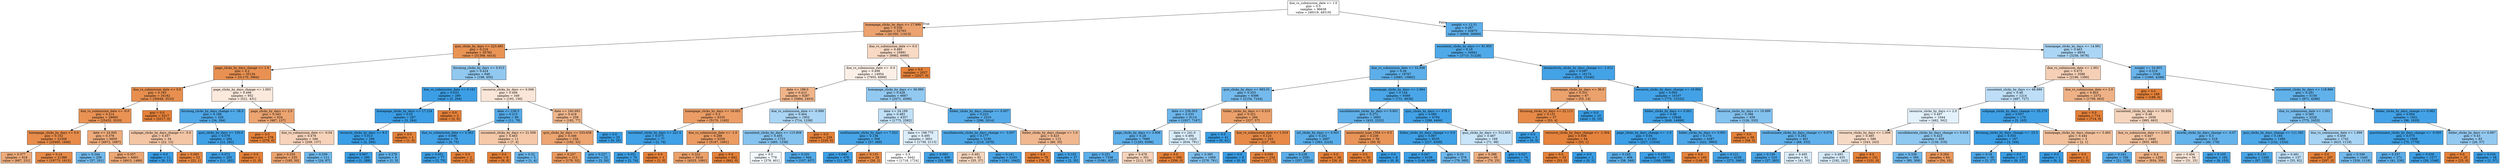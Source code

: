 digraph Tree {
node [shape=box, style="filled", color="black"] ;
0 [label="due_vs_submission_date <= 1.0\ngini = 0.5\nsamples = 96638\nvalue = [48319, 48319]", fillcolor="#e5813900"] ;
1 [label="homepage_clicks_by_days <= 17.999\ngini = 0.339\nsamples = 52763\nvalue = [41350, 11413]", fillcolor="#e58139b9"] ;
0 -> 1 [labeldistance=2.5, labelangle=45, headlabel="True"] ;
2 [label="quiz_clicks_by_days <= 223.485\ngini = 0.216\nsamples = 35782\nvalue = [31368, 4414]", fillcolor="#e58139db"] ;
1 -> 2 ;
3 [label="page_clicks_by_days_change <= 1.0\ngini = 0.2\nsamples = 35134\nvalue = [31170, 3964]", fillcolor="#e58139df"] ;
2 -> 3 ;
4 [label="due_vs_submission_date <= 0.0\ngini = 0.185\nsamples = 34182\nvalue = [30649, 3533]", fillcolor="#e58139e2"] ;
3 -> 4 ;
5 [label="due_vs_submission_date <= -0.0\ngini = 0.214\nsamples = 28965\nvalue = [25432, 3533]", fillcolor="#e58139dc"] ;
4 -> 5 ;
6 [label="homepage_clicks_by_days <= 0.0\ngini = 0.152\nsamples = 22306\nvalue = [20460, 1846]", fillcolor="#e58139e8"] ;
5 -> 6 ;
7 [label="gini = 0.377\nsamples = 918\nvalue = [687, 231]", fillcolor="#e58139a9"] ;
6 -> 7 ;
8 [label="gini = 0.14\nsamples = 21388\nvalue = [19773, 1615]", fillcolor="#e58139ea"] ;
6 -> 8 ;
9 [label="date <= 24.945\ngini = 0.378\nsamples = 6659\nvalue = [4972, 1687]", fillcolor="#e58139a8"] ;
5 -> 9 ;
10 [label="gini = 0.344\nsamples = 258\nvalue = [57, 201]", fillcolor="#399de5b7"] ;
9 -> 10 ;
11 [label="gini = 0.357\nsamples = 6401\nvalue = [4915, 1486]", fillcolor="#e58139b2"] ;
9 -> 11 ;
12 [label="gini = 0.0\nsamples = 5217\nvalue = [5217, 0]", fillcolor="#e58139ff"] ;
4 -> 12 ;
13 [label="page_clicks_by_days_change <= 1.003\ngini = 0.496\nsamples = 952\nvalue = [521, 431]", fillcolor="#e581392c"] ;
3 -> 13 ;
14 [label="forumng_clicks_by_days_change <= -38.5\ngini = 0.186\nsamples = 328\nvalue = [34, 294]", fillcolor="#399de5e2"] ;
13 -> 14 ;
15 [label="subpage_clicks_by_days_change <= -5.0\ngini = 0.457\nsamples = 34\nvalue = [22, 12]", fillcolor="#e5813974"] ;
14 -> 15 ;
16 [label="gini = 0.0\nsamples = 11\nvalue = [0, 11]", fillcolor="#399de5ff"] ;
15 -> 16 ;
17 [label="gini = 0.083\nsamples = 23\nvalue = [22, 1]", fillcolor="#e58139f3"] ;
15 -> 17 ;
18 [label="quiz_clicks_by_days <= 150.0\ngini = 0.078\nsamples = 294\nvalue = [12, 282]", fillcolor="#399de5f4"] ;
14 -> 18 ;
19 [label="gini = 0.072\nsamples = 293\nvalue = [11, 282]", fillcolor="#399de5f5"] ;
18 -> 19 ;
20 [label="gini = 0.0\nsamples = 1\nvalue = [1, 0]", fillcolor="#e58139ff"] ;
18 -> 20 ;
21 [label="page_clicks_by_days <= 2.0\ngini = 0.343\nsamples = 624\nvalue = [487, 137]", fillcolor="#e58139b7"] ;
13 -> 21 ;
22 [label="gini = 0.0\nsamples = 278\nvalue = [278, 0]", fillcolor="#e58139ff"] ;
21 -> 22 ;
23 [label="due_vs_submission_date <= -0.04\ngini = 0.478\nsamples = 346\nvalue = [209, 137]", fillcolor="#e5813958"] ;
21 -> 23 ;
24 [label="gini = 0.335\nsamples = 235\nvalue = [185, 50]", fillcolor="#e58139ba"] ;
23 -> 24 ;
25 [label="gini = 0.339\nsamples = 111\nvalue = [24, 87]", fillcolor="#399de5b9"] ;
23 -> 25 ;
26 [label="forumng_clicks_by_days <= 0.013\ngini = 0.424\nsamples = 648\nvalue = [198, 450]", fillcolor="#399de58f"] ;
2 -> 26 ;
27 [label="due_vs_submission_date <= 0.161\ngini = 0.033\nsamples = 299\nvalue = [5, 294]", fillcolor="#399de5fb"] ;
26 -> 27 ;
28 [label="homepage_clicks_by_days <= 17.124\ngini = 0.02\nsamples = 297\nvalue = [3, 294]", fillcolor="#399de5fc"] ;
27 -> 28 ;
29 [label="resource_clicks_by_days <= 8.5\ngini = 0.013\nsamples = 296\nvalue = [2, 294]", fillcolor="#399de5fd"] ;
28 -> 29 ;
30 [label="gini = 0.007\nsamples = 290\nvalue = [1, 289]", fillcolor="#399de5fe"] ;
29 -> 30 ;
31 [label="gini = 0.278\nsamples = 6\nvalue = [1, 5]", fillcolor="#399de5cc"] ;
29 -> 31 ;
32 [label="gini = 0.0\nsamples = 1\nvalue = [1, 0]", fillcolor="#e58139ff"] ;
28 -> 32 ;
33 [label="gini = 0.0\nsamples = 2\nvalue = [2, 0]", fillcolor="#e58139ff"] ;
27 -> 33 ;
34 [label="resource_clicks_by_days <= 0.006\ngini = 0.494\nsamples = 349\nvalue = [193, 156]", fillcolor="#e5813931"] ;
26 -> 34 ;
35 [label="date <= 238.5\ngini = 0.215\nsamples = 90\nvalue = [11, 79]", fillcolor="#399de5db"] ;
34 -> 35 ;
36 [label="due_vs_submission_date <= 0.363\ngini = 0.096\nsamples = 79\nvalue = [4, 75]", fillcolor="#399de5f1"] ;
35 -> 36 ;
37 [label="gini = 0.051\nsamples = 77\nvalue = [2, 75]", fillcolor="#399de5f8"] ;
36 -> 37 ;
38 [label="gini = 0.0\nsamples = 2\nvalue = [2, 0]", fillcolor="#e58139ff"] ;
36 -> 38 ;
39 [label="oucontent_clicks_by_days <= 21.509\ngini = 0.463\nsamples = 11\nvalue = [7, 4]", fillcolor="#e581396d"] ;
35 -> 39 ;
40 [label="gini = 0.0\nsamples = 6\nvalue = [6, 0]", fillcolor="#e58139ff"] ;
39 -> 40 ;
41 [label="gini = 0.32\nsamples = 5\nvalue = [1, 4]", fillcolor="#399de5bf"] ;
39 -> 41 ;
42 [label="date <= 240.993\ngini = 0.418\nsamples = 259\nvalue = [182, 77]", fillcolor="#e5813993"] ;
34 -> 42 ;
43 [label="quiz_clicks_by_days <= 533.638\ngini = 0.346\nsamples = 234\nvalue = [182, 52]", fillcolor="#e58139b6"] ;
42 -> 43 ;
44 [label="gini = 0.257\nsamples = 211\nvalue = [179, 32]", fillcolor="#e58139d1"] ;
43 -> 44 ;
45 [label="gini = 0.227\nsamples = 23\nvalue = [3, 20]", fillcolor="#399de5d9"] ;
43 -> 45 ;
46 [label="gini = 0.0\nsamples = 25\nvalue = [0, 25]", fillcolor="#399de5ff"] ;
42 -> 46 ;
47 [label="due_vs_submission_date <= 0.0\ngini = 0.485\nsamples = 16981\nvalue = [9982, 6999]", fillcolor="#e581394c"] ;
1 -> 47 ;
48 [label="due_vs_submission_date <= -0.0\ngini = 0.498\nsamples = 14954\nvalue = [7955, 6999]", fillcolor="#e581391f"] ;
47 -> 48 ;
49 [label="date <= 199.0\ngini = 0.412\nsamples = 8287\nvalue = [5884, 2403]", fillcolor="#e5813997"] ;
48 -> 49 ;
50 [label="homepage_clicks_by_days <= 18.001\ngini = 0.3\nsamples = 6335\nvalue = [5170, 1165]", fillcolor="#e58139c6"] ;
49 -> 50 ;
51 [label="oucontent_clicks_by_days <= 221.5\ngini = 0.075\nsamples = 77\nvalue = [3, 74]", fillcolor="#399de5f5"] ;
50 -> 51 ;
52 [label="gini = 0.051\nsamples = 76\nvalue = [2, 74]", fillcolor="#399de5f8"] ;
51 -> 52 ;
53 [label="gini = 0.0\nsamples = 1\nvalue = [1, 0]", fillcolor="#e58139ff"] ;
51 -> 53 ;
54 [label="due_vs_submission_date <= -1.0\ngini = 0.288\nsamples = 6258\nvalue = [5167, 1091]", fillcolor="#e58139c9"] ;
50 -> 54 ;
55 [label="gini = 0.322\nsamples = 5416\nvalue = [4325, 1091]", fillcolor="#e58139bf"] ;
54 -> 55 ;
56 [label="gini = 0.0\nsamples = 842\nvalue = [842, 0]", fillcolor="#e58139ff"] ;
54 -> 56 ;
57 [label="due_vs_submission_date <= -0.999\ngini = 0.464\nsamples = 1952\nvalue = [714, 1238]", fillcolor="#399de56c"] ;
49 -> 57 ;
58 [label="oucontent_clicks_by_days <= 115.908\ngini = 0.405\nsamples = 1723\nvalue = [485, 1238]", fillcolor="#399de59b"] ;
57 -> 58 ;
59 [label="gini = 0.5\nsamples = 779\nvalue = [378, 401]", fillcolor="#399de50f"] ;
58 -> 59 ;
60 [label="gini = 0.201\nsamples = 944\nvalue = [107, 837]", fillcolor="#399de5de"] ;
58 -> 60 ;
61 [label="gini = 0.0\nsamples = 229\nvalue = [229, 0]", fillcolor="#e58139ff"] ;
57 -> 61 ;
62 [label="homepage_clicks_by_days <= 36.999\ngini = 0.428\nsamples = 6667\nvalue = [2071, 4596]", fillcolor="#399de58c"] ;
48 -> 62 ;
63 [label="date <= 24.189\ngini = 0.483\nsamples = 4357\nvalue = [1775, 2582]", fillcolor="#399de550"] ;
62 -> 63 ;
64 [label="ouelluminate_clicks_by_days <= 7.023\ngini = 0.136\nsamples = 506\nvalue = [37, 469]", fillcolor="#399de5eb"] ;
63 -> 64 ;
65 [label="gini = 0.045\nsamples = 478\nvalue = [11, 467]", fillcolor="#399de5f9"] ;
64 -> 65 ;
66 [label="gini = 0.133\nsamples = 28\nvalue = [26, 2]", fillcolor="#e58139eb"] ;
64 -> 66 ;
67 [label="date <= 198.775\ngini = 0.495\nsamples = 3851\nvalue = [1738, 2113]", fillcolor="#399de52d"] ;
63 -> 67 ;
68 [label="gini = 0.5\nsamples = 3442\nvalue = [1718, 1724]", fillcolor="#399de501"] ;
67 -> 68 ;
69 [label="gini = 0.093\nsamples = 409\nvalue = [20, 389]", fillcolor="#399de5f2"] ;
67 -> 69 ;
70 [label="folder_clicks_by_days_change <= 0.007\ngini = 0.223\nsamples = 2310\nvalue = [296, 2014]", fillcolor="#399de5da"] ;
62 -> 70 ;
71 [label="oucollaborate_clicks_by_days_change <= -3.007\ngini = 0.177\nsamples = 2195\nvalue = [216, 1979]", fillcolor="#399de5e3"] ;
70 -> 71 ;
72 [label="gini = 0.481\nsamples = 92\nvalue = [55, 37]", fillcolor="#e5813953"] ;
71 -> 72 ;
73 [label="gini = 0.141\nsamples = 2103\nvalue = [161, 1942]", fillcolor="#399de5ea"] ;
71 -> 73 ;
74 [label="folder_clicks_by_days_change <= 1.0\ngini = 0.423\nsamples = 115\nvalue = [80, 35]", fillcolor="#e581398f"] ;
70 -> 74 ;
75 [label="gini = 0.0\nsamples = 78\nvalue = [78, 0]", fillcolor="#e58139ff"] ;
74 -> 75 ;
76 [label="gini = 0.102\nsamples = 37\nvalue = [2, 35]", fillcolor="#399de5f0"] ;
74 -> 76 ;
77 [label="gini = 0.0\nsamples = 2027\nvalue = [2027, 0]", fillcolor="#e58139ff"] ;
47 -> 77 ;
78 [label="weight <= 12.51\ngini = 0.267\nsamples = 43875\nvalue = [6969, 36906]", fillcolor="#399de5cf"] ;
0 -> 78 [labeldistance=2.5, labelangle=-45, headlabel="False"] ;
79 [label="oucontent_clicks_by_days <= 91.955\ngini = 0.19\nsamples = 34941\nvalue = [3713, 31228]", fillcolor="#399de5e1"] ;
78 -> 79 ;
80 [label="due_vs_submission_date <= 32.936\ngini = 0.26\nsamples = 18767\nvalue = [2885, 15882]", fillcolor="#399de5d1"] ;
79 -> 80 ;
81 [label="quiz_clicks_by_days <= 693.01\ngini = 0.353\nsamples = 9398\nvalue = [2154, 7244]", fillcolor="#399de5b3"] ;
80 -> 81 ;
82 [label="date <= 236.003\ngini = 0.333\nsamples = 9114\nvalue = [1927, 7187]", fillcolor="#399de5bb"] ;
81 -> 82 ;
83 [label="page_clicks_by_days <= 3.006\ngini = 0.28\nsamples = 7689\nvalue = [1293, 6396]", fillcolor="#399de5cb"] ;
82 -> 83 ;
84 [label="gini = 0.251\nsamples = 7338\nvalue = [1081, 6257]", fillcolor="#399de5d3"] ;
83 -> 84 ;
85 [label="gini = 0.478\nsamples = 351\nvalue = [212, 139]", fillcolor="#e5813958"] ;
83 -> 85 ;
86 [label="date <= 241.0\ngini = 0.494\nsamples = 1425\nvalue = [634, 791]", fillcolor="#399de533"] ;
82 -> 86 ;
87 [label="gini = 0.0\nsamples = 356\nvalue = [356, 0]", fillcolor="#e58139ff"] ;
86 -> 87 ;
88 [label="gini = 0.385\nsamples = 1069\nvalue = [278, 791]", fillcolor="#399de5a5"] ;
86 -> 88 ;
89 [label="folder_clicks_by_days <= 0.315\ngini = 0.321\nsamples = 284\nvalue = [227, 57]", fillcolor="#e58139bf"] ;
81 -> 89 ;
90 [label="gini = 0.0\nsamples = 41\nvalue = [0, 41]", fillcolor="#399de5ff"] ;
89 -> 90 ;
91 [label="due_vs_submission_date <= 1.019\ngini = 0.123\nsamples = 243\nvalue = [227, 16]", fillcolor="#e58139ed"] ;
89 -> 91 ;
92 [label="gini = 0.0\nsamples = 9\nvalue = [0, 9]", fillcolor="#399de5ff"] ;
91 -> 92 ;
93 [label="gini = 0.058\nsamples = 234\nvalue = [227, 7]", fillcolor="#e58139f7"] ;
91 -> 93 ;
94 [label="homepage_clicks_by_days <= 2.964\ngini = 0.144\nsamples = 9369\nvalue = [731, 8638]", fillcolor="#399de5e9"] ;
80 -> 94 ;
95 [label="oucollaborate_clicks_by_days <= 0.001\ngini = 0.272\nsamples = 2665\nvalue = [433, 2232]", fillcolor="#399de5ce"] ;
94 -> 95 ;
96 [label="url_clicks_by_days <= 0.001\ngini = 0.251\nsamples = 2607\nvalue = [383, 2224]", fillcolor="#399de5d3"] ;
95 -> 96 ;
97 [label="gini = 0.238\nsamples = 2581\nvalue = [357, 2224]", fillcolor="#399de5d6"] ;
96 -> 97 ;
98 [label="gini = 0.0\nsamples = 26\nvalue = [26, 0]", fillcolor="#e58139ff"] ;
96 -> 98 ;
99 [label="assessment_type_CMA <= 0.5\ngini = 0.238\nsamples = 58\nvalue = [50, 8]", fillcolor="#e58139d6"] ;
95 -> 99 ;
100 [label="gini = 0.0\nsamples = 50\nvalue = [50, 0]", fillcolor="#e58139ff"] ;
99 -> 100 ;
101 [label="gini = 0.0\nsamples = 8\nvalue = [0, 8]", fillcolor="#399de5ff"] ;
99 -> 101 ;
102 [label="quiz_clicks_by_days <= 476.1\ngini = 0.085\nsamples = 6704\nvalue = [298, 6406]", fillcolor="#399de5f3"] ;
94 -> 102 ;
103 [label="folder_clicks_by_days_change <= 0.0\ngini = 0.067\nsamples = 6535\nvalue = [227, 6308]", fillcolor="#399de5f6"] ;
102 -> 103 ;
104 [label="gini = 0.047\nsamples = 6156\nvalue = [148, 6008]", fillcolor="#399de5f9"] ;
103 -> 104 ;
105 [label="gini = 0.33\nsamples = 379\nvalue = [79, 300]", fillcolor="#399de5bc"] ;
103 -> 105 ;
106 [label="quiz_clicks_by_days <= 512.855\ngini = 0.487\nsamples = 169\nvalue = [71, 98]", fillcolor="#399de546"] ;
102 -> 106 ;
107 [label="gini = 0.388\nsamples = 95\nvalue = [70, 25]", fillcolor="#e58139a4"] ;
106 -> 107 ;
108 [label="gini = 0.027\nsamples = 74\nvalue = [1, 73]", fillcolor="#399de5fc"] ;
106 -> 108 ;
109 [label="htmlactivity_clicks_by_days_change <= -1.012\ngini = 0.097\nsamples = 16174\nvalue = [828, 15346]", fillcolor="#399de5f1"] ;
79 -> 109 ;
110 [label="homepage_clicks_by_days <= 36.0\ngini = 0.331\nsamples = 67\nvalue = [53, 14]", fillcolor="#e58139bc"] ;
109 -> 110 ;
111 [label="forumng_clicks_by_days <= 22.113\ngini = 0.131\nsamples = 57\nvalue = [53, 4]", fillcolor="#e58139ec"] ;
110 -> 111 ;
112 [label="gini = 0.0\nsamples = 3\nvalue = [0, 3]", fillcolor="#399de5ff"] ;
111 -> 112 ;
113 [label="resource_clicks_by_days_change <= -1.304\ngini = 0.036\nsamples = 54\nvalue = [53, 1]", fillcolor="#e58139fa"] ;
111 -> 113 ;
114 [label="gini = 0.0\nsamples = 53\nvalue = [53, 0]", fillcolor="#e58139ff"] ;
113 -> 114 ;
115 [label="gini = 0.0\nsamples = 1\nvalue = [0, 1]", fillcolor="#399de5ff"] ;
113 -> 115 ;
116 [label="gini = 0.0\nsamples = 10\nvalue = [0, 10]", fillcolor="#399de5ff"] ;
110 -> 116 ;
117 [label="resource_clicks_by_days_change <= 10.004\ngini = 0.092\nsamples = 16107\nvalue = [775, 15332]", fillcolor="#399de5f2"] ;
109 -> 117 ;
118 [label="folder_clicks_by_days <= 0.001\ngini = 0.08\nsamples = 15648\nvalue = [649, 14999]", fillcolor="#399de5f4"] ;
117 -> 118 ;
119 [label="page_clicks_by_days_change <= -1.0\ngini = 0.04\nsamples = 11261\nvalue = [227, 11034]", fillcolor="#399de5fa"] ;
118 -> 119 ;
120 [label="gini = 0.245\nsamples = 406\nvalue = [58, 348]", fillcolor="#399de5d4"] ;
119 -> 120 ;
121 [label="gini = 0.031\nsamples = 10855\nvalue = [169, 10686]", fillcolor="#399de5fb"] ;
119 -> 121 ;
122 [label="folder_clicks_by_days <= 0.991\ngini = 0.174\nsamples = 4387\nvalue = [422, 3965]", fillcolor="#399de5e4"] ;
118 -> 122 ;
123 [label="gini = 0.0\nsamples = 149\nvalue = [149, 0]", fillcolor="#e58139ff"] ;
122 -> 123 ;
124 [label="gini = 0.121\nsamples = 4238\nvalue = [273, 3965]", fillcolor="#399de5ed"] ;
122 -> 124 ;
125 [label="resource_clicks_by_days <= 10.999\ngini = 0.398\nsamples = 459\nvalue = [126, 333]", fillcolor="#399de59f"] ;
117 -> 125 ;
126 [label="gini = 0.0\nsamples = 58\nvalue = [58, 0]", fillcolor="#e58139ff"] ;
125 -> 126 ;
127 [label="ouelluminate_clicks_by_days_change <= 0.074\ngini = 0.282\nsamples = 401\nvalue = [68, 333]", fillcolor="#399de5cb"] ;
125 -> 127 ;
128 [label="gini = 0.159\nsamples = 310\nvalue = [27, 283]", fillcolor="#399de5e7"] ;
127 -> 128 ;
129 [label="gini = 0.495\nsamples = 91\nvalue = [41, 50]", fillcolor="#399de52e"] ;
127 -> 129 ;
130 [label="homepage_clicks_by_days <= 14.981\ngini = 0.463\nsamples = 8934\nvalue = [3256, 5678]", fillcolor="#399de56d"] ;
78 -> 130 ;
131 [label="due_vs_submission_date <= 1.001\ngini = 0.475\nsamples = 3586\nvalue = [2196, 1390]", fillcolor="#e581395e"] ;
130 -> 131 ;
132 [label="oucontent_clicks_by_days <= 68.989\ngini = 0.48\nsamples = 1214\nvalue = [487, 727]", fillcolor="#399de554"] ;
131 -> 132 ;
133 [label="resource_clicks_by_days <= 2.0\ngini = 0.497\nsamples = 1044\nvalue = [482, 562]", fillcolor="#399de524"] ;
132 -> 133 ;
134 [label="resource_clicks_by_days <= 1.006\ngini = 0.485\nsamples = 586\nvalue = [343, 243]", fillcolor="#e581394a"] ;
133 -> 134 ;
135 [label="gini = 0.493\nsamples = 435\nvalue = [192, 243]", fillcolor="#399de536"] ;
134 -> 135 ;
136 [label="gini = 0.0\nsamples = 151\nvalue = [151, 0]", fillcolor="#e58139ff"] ;
134 -> 136 ;
137 [label="oucollaborate_clicks_by_days_change <= 0.018\ngini = 0.423\nsamples = 458\nvalue = [139, 319]", fillcolor="#399de590"] ;
133 -> 137 ;
138 [label="gini = 0.338\nsamples = 394\nvalue = [85, 309]", fillcolor="#399de5b9"] ;
137 -> 138 ;
139 [label="gini = 0.264\nsamples = 64\nvalue = [54, 10]", fillcolor="#e58139d0"] ;
137 -> 139 ;
140 [label="subpage_clicks_by_days_change <= 35.279\ngini = 0.057\nsamples = 170\nvalue = [5, 165]", fillcolor="#399de5f7"] ;
132 -> 140 ;
141 [label="forumng_clicks_by_days_change <= -23.5\ngini = 0.035\nsamples = 167\nvalue = [3, 164]", fillcolor="#399de5fa"] ;
140 -> 141 ;
142 [label="gini = 0.18\nsamples = 30\nvalue = [3, 27]", fillcolor="#399de5e3"] ;
141 -> 142 ;
143 [label="gini = 0.0\nsamples = 137\nvalue = [0, 137]", fillcolor="#399de5ff"] ;
141 -> 143 ;
144 [label="homepage_clicks_by_days_change <= 5.483\ngini = 0.444\nsamples = 3\nvalue = [2, 1]", fillcolor="#e581397f"] ;
140 -> 144 ;
145 [label="gini = 0.0\nsamples = 1\nvalue = [0, 1]", fillcolor="#399de5ff"] ;
144 -> 145 ;
146 [label="gini = 0.0\nsamples = 2\nvalue = [2, 0]", fillcolor="#e58139ff"] ;
144 -> 146 ;
147 [label="due_vs_submission_date <= 2.0\ngini = 0.403\nsamples = 2372\nvalue = [1709, 663]", fillcolor="#e581399c"] ;
131 -> 147 ;
148 [label="gini = 0.0\nsamples = 714\nvalue = [714, 0]", fillcolor="#e58139ff"] ;
147 -> 148 ;
149 [label="oucontent_clicks_by_days <= 50.856\ngini = 0.48\nsamples = 1658\nvalue = [995, 663]", fillcolor="#e5813955"] ;
147 -> 149 ;
150 [label="due_vs_submission_date <= 2.005\ngini = 0.447\nsamples = 1440\nvalue = [955, 485]", fillcolor="#e581397d"] ;
149 -> 150 ;
151 [label="gini = 0.241\nsamples = 150\nvalue = [21, 129]", fillcolor="#399de5d5"] ;
150 -> 151 ;
152 [label="gini = 0.4\nsamples = 1290\nvalue = [934, 356]", fillcolor="#e581399e"] ;
150 -> 152 ;
153 [label="ouwiki_clicks_by_days_change <= -0.07\ngini = 0.3\nsamples = 218\nvalue = [40, 178]", fillcolor="#399de5c6"] ;
149 -> 153 ;
154 [label="gini = 0.494\nsamples = 56\nvalue = [31, 25]", fillcolor="#e5813931"] ;
153 -> 154 ;
155 [label="gini = 0.105\nsamples = 162\nvalue = [9, 153]", fillcolor="#399de5f0"] ;
153 -> 155 ;
156 [label="weight <= 24.903\ngini = 0.318\nsamples = 5348\nvalue = [1060, 4288]", fillcolor="#399de5c0"] ;
130 -> 156 ;
157 [label="gini = 0.0\nsamples = 189\nvalue = [189, 0]", fillcolor="#e58139ff"] ;
156 -> 157 ;
158 [label="oucontent_clicks_by_days <= 118.866\ngini = 0.281\nsamples = 5159\nvalue = [871, 4288]", fillcolor="#399de5cb"] ;
156 -> 158 ;
159 [label="due_vs_submission_date <= 1.001\ngini = 0.365\nsamples = 3228\nvalue = [775, 2453]", fillcolor="#399de5ae"] ;
158 -> 159 ;
160 [label="quiz_clicks_by_days_change <= 111.392\ngini = 0.184\nsamples = 1486\nvalue = [152, 1334]", fillcolor="#399de5e2"] ;
159 -> 160 ;
161 [label="gini = 0.133\nsamples = 1349\nvalue = [97, 1252]", fillcolor="#399de5eb"] ;
160 -> 161 ;
162 [label="gini = 0.481\nsamples = 137\nvalue = [55, 82]", fillcolor="#399de554"] ;
160 -> 162 ;
163 [label="due_vs_submission_date <= 1.999\ngini = 0.459\nsamples = 1742\nvalue = [623, 1119]", fillcolor="#399de571"] ;
159 -> 163 ;
164 [label="gini = 0.0\nsamples = 297\nvalue = [297, 0]", fillcolor="#e58139ff"] ;
163 -> 164 ;
165 [label="gini = 0.349\nsamples = 1445\nvalue = [326, 1119]", fillcolor="#399de5b5"] ;
163 -> 165 ;
166 [label="folder_clicks_by_days_change <= 0.062\ngini = 0.094\nsamples = 1931\nvalue = [96, 1835]", fillcolor="#399de5f2"] ;
158 -> 166 ;
167 [label="questionnaire_clicks_by_days_change <= -0.005\ngini = 0.073\nsamples = 1848\nvalue = [70, 1778]", fillcolor="#399de5f5"] ;
166 -> 167 ;
168 [label="gini = 0.257\nsamples = 271\nvalue = [41, 230]", fillcolor="#399de5d2"] ;
167 -> 168 ;
169 [label="gini = 0.036\nsamples = 1577\nvalue = [29, 1548]", fillcolor="#399de5fa"] ;
167 -> 169 ;
170 [label="folder_clicks_by_days <= 0.997\ngini = 0.43\nsamples = 83\nvalue = [26, 57]", fillcolor="#399de58b"] ;
166 -> 170 ;
171 [label="gini = 0.0\nsamples = 25\nvalue = [25, 0]", fillcolor="#e58139ff"] ;
170 -> 171 ;
172 [label="gini = 0.034\nsamples = 58\nvalue = [1, 57]", fillcolor="#399de5fb"] ;
170 -> 172 ;
}